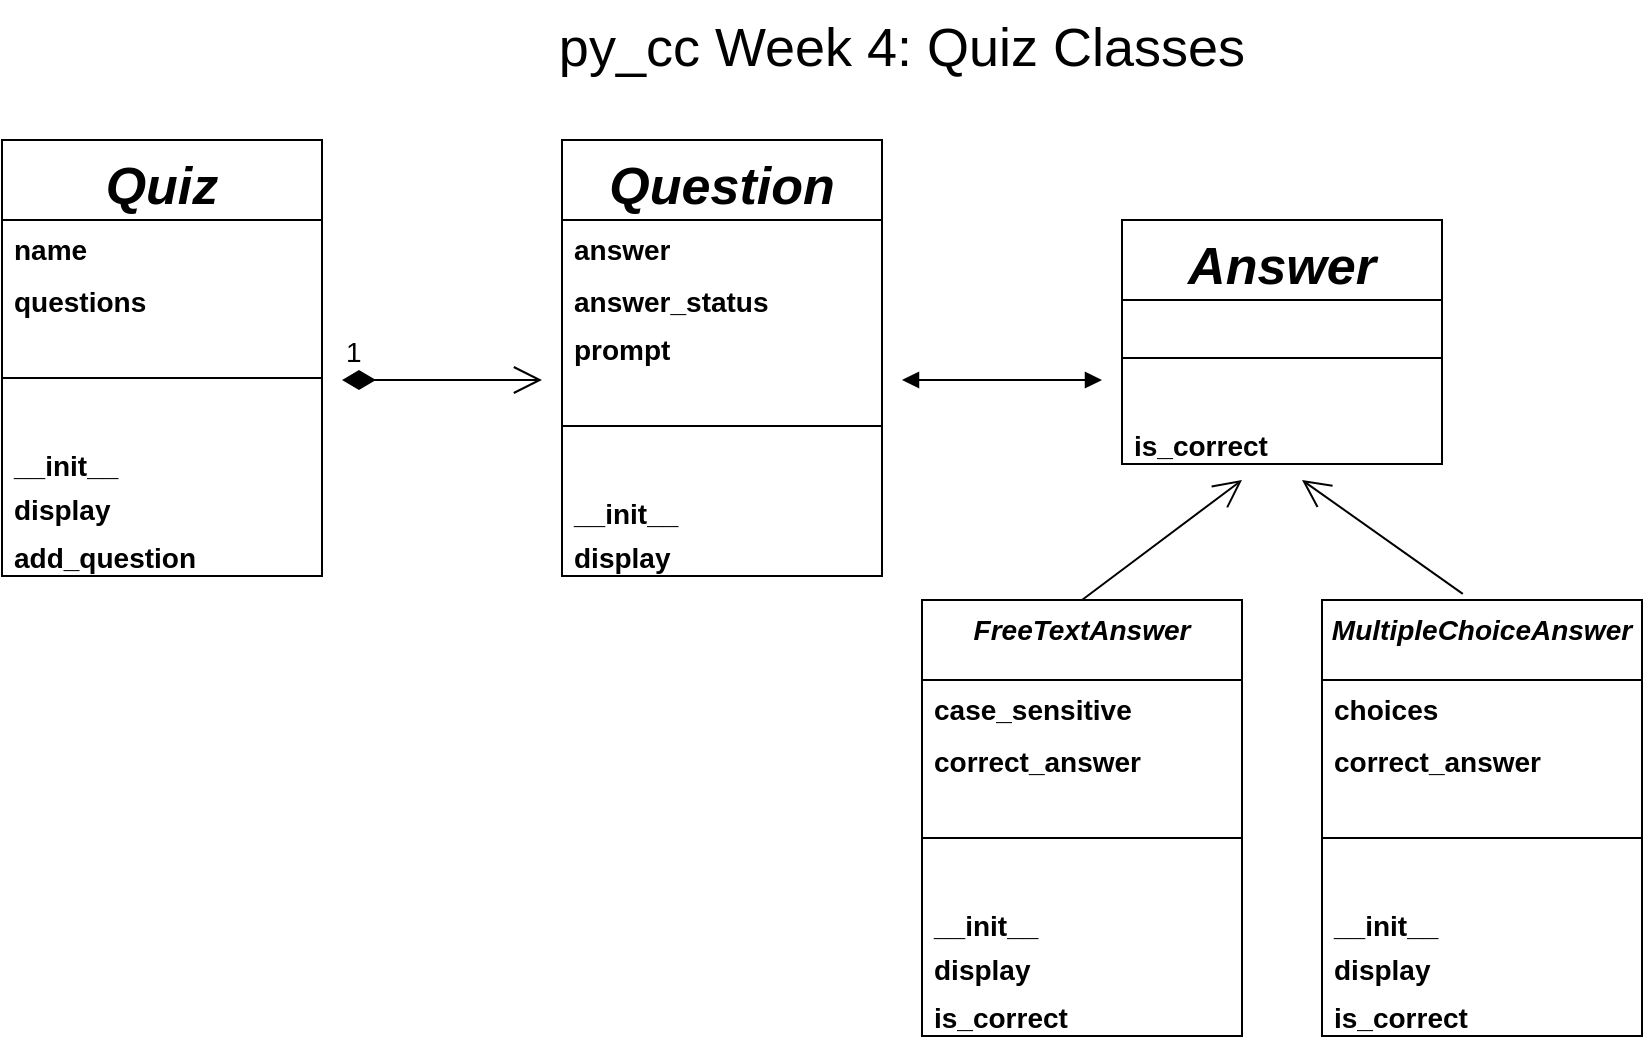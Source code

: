 <mxfile version="20.7.4" type="github">
  <diagram id="C5RBs43oDa-KdzZeNtuy" name="Page-1">
    <mxGraphModel dx="1027" dy="1457" grid="1" gridSize="10" guides="1" tooltips="1" connect="1" arrows="1" fold="1" page="1" pageScale="1" pageWidth="827" pageHeight="1169" math="0" shadow="0">
      <root>
        <mxCell id="WIyWlLk6GJQsqaUBKTNV-0" />
        <mxCell id="WIyWlLk6GJQsqaUBKTNV-1" parent="WIyWlLk6GJQsqaUBKTNV-0" />
        <mxCell id="zkfFHV4jXpPFQw0GAbJ--0" value="Quiz" style="swimlane;fontStyle=3;align=center;verticalAlign=top;childLayout=stackLayout;horizontal=1;startSize=40;horizontalStack=0;resizeParent=1;resizeLast=0;collapsible=1;marginBottom=0;rounded=0;shadow=0;strokeWidth=1;fontSize=26;" parent="WIyWlLk6GJQsqaUBKTNV-1" vertex="1">
          <mxGeometry y="80" width="160" height="218" as="geometry">
            <mxRectangle x="230" y="140" width="160" height="26" as="alternateBounds" />
          </mxGeometry>
        </mxCell>
        <mxCell id="zkfFHV4jXpPFQw0GAbJ--1" value="name" style="text;align=left;verticalAlign=top;spacingLeft=4;spacingRight=4;overflow=hidden;rotatable=0;points=[[0,0.5],[1,0.5]];portConstraint=eastwest;fontStyle=1;fontSize=14;" parent="zkfFHV4jXpPFQw0GAbJ--0" vertex="1">
          <mxGeometry y="40" width="160" height="26" as="geometry" />
        </mxCell>
        <mxCell id="zkfFHV4jXpPFQw0GAbJ--2" value="questions" style="text;align=left;verticalAlign=top;spacingLeft=4;spacingRight=4;overflow=hidden;rotatable=0;points=[[0,0.5],[1,0.5]];portConstraint=eastwest;rounded=0;shadow=0;html=0;fontStyle=1;fontSize=14;" parent="zkfFHV4jXpPFQw0GAbJ--0" vertex="1">
          <mxGeometry y="66" width="160" height="24" as="geometry" />
        </mxCell>
        <mxCell id="zkfFHV4jXpPFQw0GAbJ--4" value="" style="line;html=1;strokeWidth=1;align=left;verticalAlign=middle;spacingTop=-1;spacingLeft=3;spacingRight=3;rotatable=0;labelPosition=right;points=[];portConstraint=eastwest;" parent="zkfFHV4jXpPFQw0GAbJ--0" vertex="1">
          <mxGeometry y="90" width="160" height="58" as="geometry" />
        </mxCell>
        <mxCell id="QJSNm1sHrWWU6Wwsiy_E-8" value="__init__" style="text;align=left;verticalAlign=top;spacingLeft=4;spacingRight=4;overflow=hidden;rotatable=0;points=[[0,0.5],[1,0.5]];portConstraint=eastwest;rounded=0;shadow=0;html=0;fontStyle=1;fontSize=14;" vertex="1" parent="zkfFHV4jXpPFQw0GAbJ--0">
          <mxGeometry y="148" width="160" height="22" as="geometry" />
        </mxCell>
        <mxCell id="QJSNm1sHrWWU6Wwsiy_E-10" value="display" style="text;align=left;verticalAlign=top;spacingLeft=4;spacingRight=4;overflow=hidden;rotatable=0;points=[[0,0.5],[1,0.5]];portConstraint=eastwest;rounded=0;shadow=0;html=0;fontStyle=1;fontSize=14;" vertex="1" parent="zkfFHV4jXpPFQw0GAbJ--0">
          <mxGeometry y="170" width="160" height="24" as="geometry" />
        </mxCell>
        <mxCell id="QJSNm1sHrWWU6Wwsiy_E-9" value="add_question" style="text;align=left;verticalAlign=top;spacingLeft=4;spacingRight=4;overflow=hidden;rotatable=0;points=[[0,0.5],[1,0.5]];portConstraint=eastwest;rounded=0;shadow=0;html=0;fontStyle=1;fontSize=14;" vertex="1" parent="zkfFHV4jXpPFQw0GAbJ--0">
          <mxGeometry y="194" width="160" height="24" as="geometry" />
        </mxCell>
        <mxCell id="zkfFHV4jXpPFQw0GAbJ--11" value="py_cc Week 4: Quiz Classes" style="text;align=center;verticalAlign=top;spacingLeft=4;spacingRight=4;overflow=hidden;rotatable=0;points=[[0,0.5],[1,0.5]];portConstraint=eastwest;fontSize=27;" parent="WIyWlLk6GJQsqaUBKTNV-1" vertex="1">
          <mxGeometry x="250" y="10" width="400" height="40" as="geometry" />
        </mxCell>
        <mxCell id="QJSNm1sHrWWU6Wwsiy_E-11" value="Question" style="swimlane;fontStyle=3;align=center;verticalAlign=top;childLayout=stackLayout;horizontal=1;startSize=40;horizontalStack=0;resizeParent=1;resizeLast=0;collapsible=1;marginBottom=0;rounded=0;shadow=0;strokeWidth=1;fontSize=26;" vertex="1" parent="WIyWlLk6GJQsqaUBKTNV-1">
          <mxGeometry x="280" y="80" width="160" height="218" as="geometry">
            <mxRectangle x="230" y="140" width="160" height="26" as="alternateBounds" />
          </mxGeometry>
        </mxCell>
        <mxCell id="QJSNm1sHrWWU6Wwsiy_E-12" value="answer" style="text;align=left;verticalAlign=top;spacingLeft=4;spacingRight=4;overflow=hidden;rotatable=0;points=[[0,0.5],[1,0.5]];portConstraint=eastwest;fontStyle=1;fontSize=14;" vertex="1" parent="QJSNm1sHrWWU6Wwsiy_E-11">
          <mxGeometry y="40" width="160" height="26" as="geometry" />
        </mxCell>
        <mxCell id="QJSNm1sHrWWU6Wwsiy_E-13" value="answer_status" style="text;align=left;verticalAlign=top;spacingLeft=4;spacingRight=4;overflow=hidden;rotatable=0;points=[[0,0.5],[1,0.5]];portConstraint=eastwest;rounded=0;shadow=0;html=0;fontStyle=1;fontSize=14;" vertex="1" parent="QJSNm1sHrWWU6Wwsiy_E-11">
          <mxGeometry y="66" width="160" height="24" as="geometry" />
        </mxCell>
        <mxCell id="QJSNm1sHrWWU6Wwsiy_E-18" value="prompt" style="text;align=left;verticalAlign=top;spacingLeft=4;spacingRight=4;overflow=hidden;rotatable=0;points=[[0,0.5],[1,0.5]];portConstraint=eastwest;rounded=0;shadow=0;html=0;fontStyle=1;fontSize=14;" vertex="1" parent="QJSNm1sHrWWU6Wwsiy_E-11">
          <mxGeometry y="90" width="160" height="24" as="geometry" />
        </mxCell>
        <mxCell id="QJSNm1sHrWWU6Wwsiy_E-14" value="" style="line;html=1;strokeWidth=1;align=left;verticalAlign=middle;spacingTop=-1;spacingLeft=3;spacingRight=3;rotatable=0;labelPosition=right;points=[];portConstraint=eastwest;" vertex="1" parent="QJSNm1sHrWWU6Wwsiy_E-11">
          <mxGeometry y="114" width="160" height="58" as="geometry" />
        </mxCell>
        <mxCell id="QJSNm1sHrWWU6Wwsiy_E-15" value="__init__" style="text;align=left;verticalAlign=top;spacingLeft=4;spacingRight=4;overflow=hidden;rotatable=0;points=[[0,0.5],[1,0.5]];portConstraint=eastwest;rounded=0;shadow=0;html=0;fontStyle=1;fontSize=14;" vertex="1" parent="QJSNm1sHrWWU6Wwsiy_E-11">
          <mxGeometry y="172" width="160" height="22" as="geometry" />
        </mxCell>
        <mxCell id="QJSNm1sHrWWU6Wwsiy_E-17" value="display" style="text;align=left;verticalAlign=top;spacingLeft=4;spacingRight=4;overflow=hidden;rotatable=0;points=[[0,0.5],[1,0.5]];portConstraint=eastwest;rounded=0;shadow=0;html=0;fontStyle=1;fontSize=14;" vertex="1" parent="QJSNm1sHrWWU6Wwsiy_E-11">
          <mxGeometry y="194" width="160" height="24" as="geometry" />
        </mxCell>
        <mxCell id="QJSNm1sHrWWU6Wwsiy_E-21" value="Answer" style="swimlane;fontStyle=3;align=center;verticalAlign=top;childLayout=stackLayout;horizontal=1;startSize=40;horizontalStack=0;resizeParent=1;resizeLast=0;collapsible=1;marginBottom=0;rounded=0;shadow=0;strokeWidth=1;fontSize=26;" vertex="1" parent="WIyWlLk6GJQsqaUBKTNV-1">
          <mxGeometry x="560" y="120" width="160" height="122" as="geometry">
            <mxRectangle x="230" y="140" width="160" height="26" as="alternateBounds" />
          </mxGeometry>
        </mxCell>
        <mxCell id="QJSNm1sHrWWU6Wwsiy_E-25" value="" style="line;html=1;strokeWidth=1;align=left;verticalAlign=middle;spacingTop=-1;spacingLeft=3;spacingRight=3;rotatable=0;labelPosition=right;points=[];portConstraint=eastwest;" vertex="1" parent="QJSNm1sHrWWU6Wwsiy_E-21">
          <mxGeometry y="40" width="160" height="58" as="geometry" />
        </mxCell>
        <mxCell id="QJSNm1sHrWWU6Wwsiy_E-27" value="is_correct" style="text;align=left;verticalAlign=top;spacingLeft=4;spacingRight=4;overflow=hidden;rotatable=0;points=[[0,0.5],[1,0.5]];portConstraint=eastwest;rounded=0;shadow=0;html=0;fontStyle=1;fontSize=14;" vertex="1" parent="QJSNm1sHrWWU6Wwsiy_E-21">
          <mxGeometry y="98" width="160" height="24" as="geometry" />
        </mxCell>
        <mxCell id="QJSNm1sHrWWU6Wwsiy_E-36" value="FreeTextAnswer" style="swimlane;fontStyle=3;align=center;verticalAlign=top;childLayout=stackLayout;horizontal=1;startSize=40;horizontalStack=0;resizeParent=1;resizeLast=0;collapsible=1;marginBottom=0;rounded=0;shadow=0;strokeWidth=1;fontSize=14;" vertex="1" parent="WIyWlLk6GJQsqaUBKTNV-1">
          <mxGeometry x="460" y="310" width="160" height="218" as="geometry">
            <mxRectangle x="230" y="140" width="160" height="26" as="alternateBounds" />
          </mxGeometry>
        </mxCell>
        <mxCell id="QJSNm1sHrWWU6Wwsiy_E-37" value="case_sensitive" style="text;align=left;verticalAlign=top;spacingLeft=4;spacingRight=4;overflow=hidden;rotatable=0;points=[[0,0.5],[1,0.5]];portConstraint=eastwest;fontStyle=1;fontSize=14;" vertex="1" parent="QJSNm1sHrWWU6Wwsiy_E-36">
          <mxGeometry y="40" width="160" height="26" as="geometry" />
        </mxCell>
        <mxCell id="QJSNm1sHrWWU6Wwsiy_E-38" value="correct_answer" style="text;align=left;verticalAlign=top;spacingLeft=4;spacingRight=4;overflow=hidden;rotatable=0;points=[[0,0.5],[1,0.5]];portConstraint=eastwest;rounded=0;shadow=0;html=0;fontStyle=1;fontSize=14;" vertex="1" parent="QJSNm1sHrWWU6Wwsiy_E-36">
          <mxGeometry y="66" width="160" height="24" as="geometry" />
        </mxCell>
        <mxCell id="QJSNm1sHrWWU6Wwsiy_E-40" value="" style="line;html=1;strokeWidth=1;align=left;verticalAlign=middle;spacingTop=-1;spacingLeft=3;spacingRight=3;rotatable=0;labelPosition=right;points=[];portConstraint=eastwest;" vertex="1" parent="QJSNm1sHrWWU6Wwsiy_E-36">
          <mxGeometry y="90" width="160" height="58" as="geometry" />
        </mxCell>
        <mxCell id="QJSNm1sHrWWU6Wwsiy_E-41" value="__init__" style="text;align=left;verticalAlign=top;spacingLeft=4;spacingRight=4;overflow=hidden;rotatable=0;points=[[0,0.5],[1,0.5]];portConstraint=eastwest;rounded=0;shadow=0;html=0;fontStyle=1;fontSize=14;" vertex="1" parent="QJSNm1sHrWWU6Wwsiy_E-36">
          <mxGeometry y="148" width="160" height="22" as="geometry" />
        </mxCell>
        <mxCell id="QJSNm1sHrWWU6Wwsiy_E-42" value="display" style="text;align=left;verticalAlign=top;spacingLeft=4;spacingRight=4;overflow=hidden;rotatable=0;points=[[0,0.5],[1,0.5]];portConstraint=eastwest;rounded=0;shadow=0;html=0;fontStyle=1;fontSize=14;" vertex="1" parent="QJSNm1sHrWWU6Wwsiy_E-36">
          <mxGeometry y="170" width="160" height="24" as="geometry" />
        </mxCell>
        <mxCell id="QJSNm1sHrWWU6Wwsiy_E-44" value="is_correct" style="text;align=left;verticalAlign=top;spacingLeft=4;spacingRight=4;overflow=hidden;rotatable=0;points=[[0,0.5],[1,0.5]];portConstraint=eastwest;rounded=0;shadow=0;html=0;fontStyle=1;fontSize=14;" vertex="1" parent="QJSNm1sHrWWU6Wwsiy_E-36">
          <mxGeometry y="194" width="160" height="24" as="geometry" />
        </mxCell>
        <mxCell id="QJSNm1sHrWWU6Wwsiy_E-45" value="MultipleChoiceAnswer" style="swimlane;fontStyle=3;align=center;verticalAlign=top;childLayout=stackLayout;horizontal=1;startSize=40;horizontalStack=0;resizeParent=1;resizeLast=0;collapsible=1;marginBottom=0;rounded=0;shadow=0;strokeWidth=1;fontSize=14;" vertex="1" parent="WIyWlLk6GJQsqaUBKTNV-1">
          <mxGeometry x="660" y="310" width="160" height="218" as="geometry">
            <mxRectangle x="230" y="140" width="160" height="26" as="alternateBounds" />
          </mxGeometry>
        </mxCell>
        <mxCell id="QJSNm1sHrWWU6Wwsiy_E-46" value="choices" style="text;align=left;verticalAlign=top;spacingLeft=4;spacingRight=4;overflow=hidden;rotatable=0;points=[[0,0.5],[1,0.5]];portConstraint=eastwest;fontStyle=1;fontSize=14;" vertex="1" parent="QJSNm1sHrWWU6Wwsiy_E-45">
          <mxGeometry y="40" width="160" height="26" as="geometry" />
        </mxCell>
        <mxCell id="QJSNm1sHrWWU6Wwsiy_E-47" value="correct_answer" style="text;align=left;verticalAlign=top;spacingLeft=4;spacingRight=4;overflow=hidden;rotatable=0;points=[[0,0.5],[1,0.5]];portConstraint=eastwest;rounded=0;shadow=0;html=0;fontStyle=1;fontSize=14;" vertex="1" parent="QJSNm1sHrWWU6Wwsiy_E-45">
          <mxGeometry y="66" width="160" height="24" as="geometry" />
        </mxCell>
        <mxCell id="QJSNm1sHrWWU6Wwsiy_E-48" value="" style="line;html=1;strokeWidth=1;align=left;verticalAlign=middle;spacingTop=-1;spacingLeft=3;spacingRight=3;rotatable=0;labelPosition=right;points=[];portConstraint=eastwest;" vertex="1" parent="QJSNm1sHrWWU6Wwsiy_E-45">
          <mxGeometry y="90" width="160" height="58" as="geometry" />
        </mxCell>
        <mxCell id="QJSNm1sHrWWU6Wwsiy_E-49" value="__init__" style="text;align=left;verticalAlign=top;spacingLeft=4;spacingRight=4;overflow=hidden;rotatable=0;points=[[0,0.5],[1,0.5]];portConstraint=eastwest;rounded=0;shadow=0;html=0;fontStyle=1;fontSize=14;" vertex="1" parent="QJSNm1sHrWWU6Wwsiy_E-45">
          <mxGeometry y="148" width="160" height="22" as="geometry" />
        </mxCell>
        <mxCell id="QJSNm1sHrWWU6Wwsiy_E-50" value="display" style="text;align=left;verticalAlign=top;spacingLeft=4;spacingRight=4;overflow=hidden;rotatable=0;points=[[0,0.5],[1,0.5]];portConstraint=eastwest;rounded=0;shadow=0;html=0;fontStyle=1;fontSize=14;" vertex="1" parent="QJSNm1sHrWWU6Wwsiy_E-45">
          <mxGeometry y="170" width="160" height="24" as="geometry" />
        </mxCell>
        <mxCell id="QJSNm1sHrWWU6Wwsiy_E-51" value="is_correct" style="text;align=left;verticalAlign=top;spacingLeft=4;spacingRight=4;overflow=hidden;rotatable=0;points=[[0,0.5],[1,0.5]];portConstraint=eastwest;rounded=0;shadow=0;html=0;fontStyle=1;fontSize=14;" vertex="1" parent="QJSNm1sHrWWU6Wwsiy_E-45">
          <mxGeometry y="194" width="160" height="24" as="geometry" />
        </mxCell>
        <mxCell id="QJSNm1sHrWWU6Wwsiy_E-59" value="1" style="endArrow=open;html=1;endSize=12;startArrow=diamondThin;startSize=14;startFill=1;edgeStyle=orthogonalEdgeStyle;align=left;verticalAlign=bottom;rounded=0;fontSize=14;" edge="1" parent="WIyWlLk6GJQsqaUBKTNV-1">
          <mxGeometry x="-1" y="3" relative="1" as="geometry">
            <mxPoint x="170" y="200" as="sourcePoint" />
            <mxPoint x="270" y="200" as="targetPoint" />
          </mxGeometry>
        </mxCell>
        <mxCell id="QJSNm1sHrWWU6Wwsiy_E-60" value="" style="endArrow=block;startArrow=block;endFill=1;startFill=1;html=1;rounded=0;fontSize=26;" edge="1" parent="WIyWlLk6GJQsqaUBKTNV-1">
          <mxGeometry width="160" relative="1" as="geometry">
            <mxPoint x="450" y="200" as="sourcePoint" />
            <mxPoint x="550" y="200" as="targetPoint" />
          </mxGeometry>
        </mxCell>
        <mxCell id="QJSNm1sHrWWU6Wwsiy_E-65" value="" style="endArrow=open;endFill=1;endSize=12;html=1;rounded=0;fontSize=26;exitX=0.5;exitY=0;exitDx=0;exitDy=0;" edge="1" parent="WIyWlLk6GJQsqaUBKTNV-1" source="QJSNm1sHrWWU6Wwsiy_E-36">
          <mxGeometry width="160" relative="1" as="geometry">
            <mxPoint x="540" y="300" as="sourcePoint" />
            <mxPoint x="620" y="250" as="targetPoint" />
          </mxGeometry>
        </mxCell>
        <mxCell id="QJSNm1sHrWWU6Wwsiy_E-66" value="" style="endArrow=open;endFill=1;endSize=12;html=1;rounded=0;fontSize=26;exitX=0.44;exitY=-0.014;exitDx=0;exitDy=0;exitPerimeter=0;" edge="1" parent="WIyWlLk6GJQsqaUBKTNV-1" source="QJSNm1sHrWWU6Wwsiy_E-45">
          <mxGeometry width="160" relative="1" as="geometry">
            <mxPoint x="730" y="300" as="sourcePoint" />
            <mxPoint x="650" y="250" as="targetPoint" />
          </mxGeometry>
        </mxCell>
      </root>
    </mxGraphModel>
  </diagram>
</mxfile>
